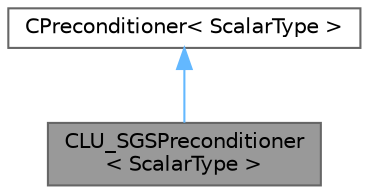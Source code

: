 digraph "CLU_SGSPreconditioner&lt; ScalarType &gt;"
{
 // LATEX_PDF_SIZE
  bgcolor="transparent";
  edge [fontname=Helvetica,fontsize=10,labelfontname=Helvetica,labelfontsize=10];
  node [fontname=Helvetica,fontsize=10,shape=box,height=0.2,width=0.4];
  Node1 [id="Node000001",label="CLU_SGSPreconditioner\l\< ScalarType \>",height=0.2,width=0.4,color="gray40", fillcolor="grey60", style="filled", fontcolor="black",tooltip="Specialization of preconditioner that uses CSysMatrix class."];
  Node2 -> Node1 [id="edge1_Node000001_Node000002",dir="back",color="steelblue1",style="solid",tooltip=" "];
  Node2 [id="Node000002",label="CPreconditioner\< ScalarType \>",height=0.2,width=0.4,color="gray40", fillcolor="white", style="filled",URL="$classCPreconditioner.html",tooltip="Abstract base class for defining a preconditioning operation."];
}
